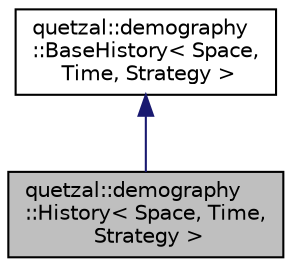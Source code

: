 digraph "quetzal::demography::History&lt; Space, Time, Strategy &gt;"
{
 // LATEX_PDF_SIZE
  edge [fontname="Helvetica",fontsize="10",labelfontname="Helvetica",labelfontsize="10"];
  node [fontname="Helvetica",fontsize="10",shape=record];
  Node0 [label="quetzal::demography\l::History\< Space, Time,\l Strategy \>",height=0.2,width=0.4,color="black", fillcolor="grey75", style="filled", fontcolor="black",tooltip="Unspecialized class."];
  Node1 -> Node0 [dir="back",color="midnightblue",fontsize="10",style="solid",fontname="Helvetica"];
  Node1 [label="quetzal::demography\l::BaseHistory\< Space,\l Time, Strategy \>",height=0.2,width=0.4,color="black", fillcolor="white", style="filled",URL="$classquetzal_1_1demography_1_1_base_history.html",tooltip="Base class for spatially explicit and forward-in time population history simulators."];
}
